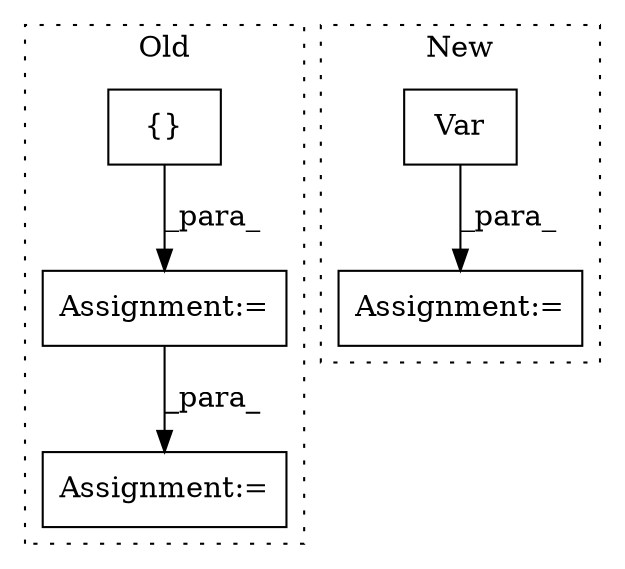 digraph G {
subgraph cluster0 {
1 [label="{}" a="4" s="306,308" l="1,1" shape="box"];
3 [label="Assignment:=" a="7" s="521" l="1" shape="box"];
5 [label="Assignment:=" a="7" s="295" l="1" shape="box"];
label = "Old";
style="dotted";
}
subgraph cluster1 {
2 [label="Var" a="32" s="662,686" l="4,1" shape="box"];
4 [label="Assignment:=" a="7" s="730" l="2" shape="box"];
label = "New";
style="dotted";
}
1 -> 5 [label="_para_"];
2 -> 4 [label="_para_"];
5 -> 3 [label="_para_"];
}